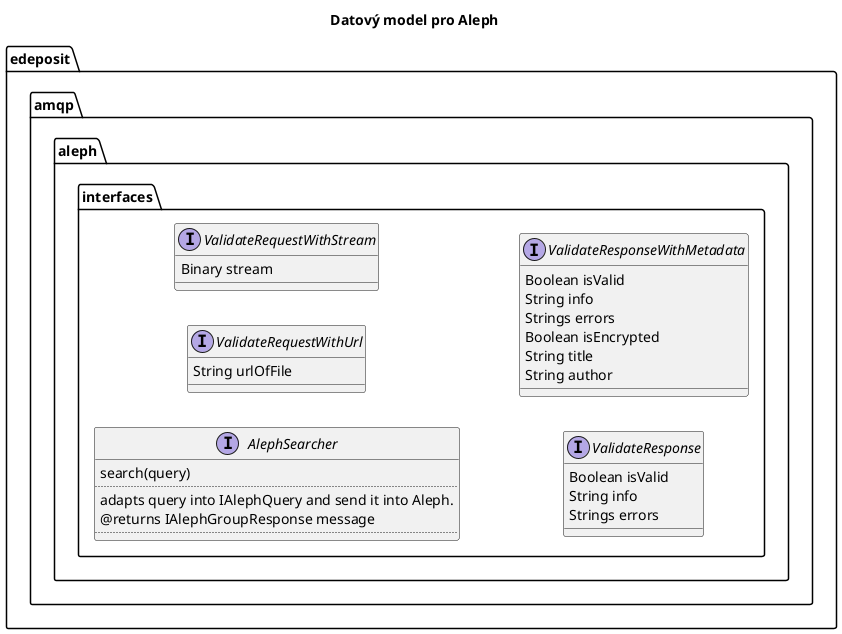 @startuml
skinparam componentStyle uml2
left to right direction
title Datový model pro Aleph

package edeposit.amqp.aleph.interfaces {

 interface AlephSearcher {
           search(query)
           ..
           adapts query into IAlephQuery and send it into Aleph.
           @returns IAlephGroupResponse message
           ..
 }
 interface ValidateRequestWithUrl {
           String urlOfFile
 }

 interface ValidateRequestWithStream {
           Binary stream
 }
 
 interface ValidateResponse {
           Boolean isValid
           String info
           Strings errors
 }
 interface ValidateResponseWithMetadata {
           Boolean isValid
           String info
           Strings errors
           Boolean isEncrypted
           String title
           String author
 }
}

@enduml
